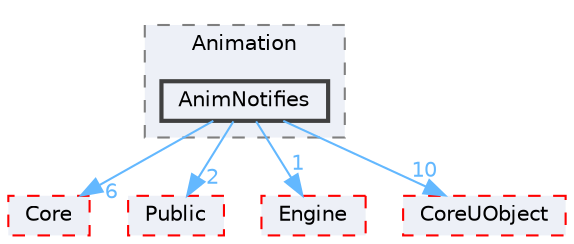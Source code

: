 digraph "AnimNotifies"
{
 // INTERACTIVE_SVG=YES
 // LATEX_PDF_SIZE
  bgcolor="transparent";
  edge [fontname=Helvetica,fontsize=10,labelfontname=Helvetica,labelfontsize=10];
  node [fontname=Helvetica,fontsize=10,shape=box,height=0.2,width=0.4];
  compound=true
  subgraph clusterdir_a2d88b44c38f243f7a3ce7b0e2b45dca {
    graph [ bgcolor="#edf0f7", pencolor="grey50", label="Animation", fontname=Helvetica,fontsize=10 style="filled,dashed", URL="dir_a2d88b44c38f243f7a3ce7b0e2b45dca.html",tooltip=""]
  dir_446c2770b09e03b82f6dca8523c4af31 [label="AnimNotifies", fillcolor="#edf0f7", color="grey25", style="filled,bold", URL="dir_446c2770b09e03b82f6dca8523c4af31.html",tooltip=""];
  }
  dir_0e6cddcc9caa1238c7f3774224afaa45 [label="Core", fillcolor="#edf0f7", color="red", style="filled,dashed", URL="dir_0e6cddcc9caa1238c7f3774224afaa45.html",tooltip=""];
  dir_1d06a51bfc871a6a1823440d0d72725c [label="Public", fillcolor="#edf0f7", color="red", style="filled,dashed", URL="dir_1d06a51bfc871a6a1823440d0d72725c.html",tooltip=""];
  dir_275ee67e3d4a14e20f43a2d02c6b328e [label="Engine", fillcolor="#edf0f7", color="red", style="filled,dashed", URL="dir_275ee67e3d4a14e20f43a2d02c6b328e.html",tooltip=""];
  dir_4c499e5e32e2b4479ad7e552df73eeae [label="CoreUObject", fillcolor="#edf0f7", color="red", style="filled,dashed", URL="dir_4c499e5e32e2b4479ad7e552df73eeae.html",tooltip=""];
  dir_446c2770b09e03b82f6dca8523c4af31->dir_0e6cddcc9caa1238c7f3774224afaa45 [headlabel="6", labeldistance=1.5 headhref="dir_000048_000266.html" href="dir_000048_000266.html" color="steelblue1" fontcolor="steelblue1"];
  dir_446c2770b09e03b82f6dca8523c4af31->dir_1d06a51bfc871a6a1823440d0d72725c [headlabel="2", labeldistance=1.5 headhref="dir_000048_000935.html" href="dir_000048_000935.html" color="steelblue1" fontcolor="steelblue1"];
  dir_446c2770b09e03b82f6dca8523c4af31->dir_275ee67e3d4a14e20f43a2d02c6b328e [headlabel="1", labeldistance=1.5 headhref="dir_000048_000367.html" href="dir_000048_000367.html" color="steelblue1" fontcolor="steelblue1"];
  dir_446c2770b09e03b82f6dca8523c4af31->dir_4c499e5e32e2b4479ad7e552df73eeae [headlabel="10", labeldistance=1.5 headhref="dir_000048_000268.html" href="dir_000048_000268.html" color="steelblue1" fontcolor="steelblue1"];
}
